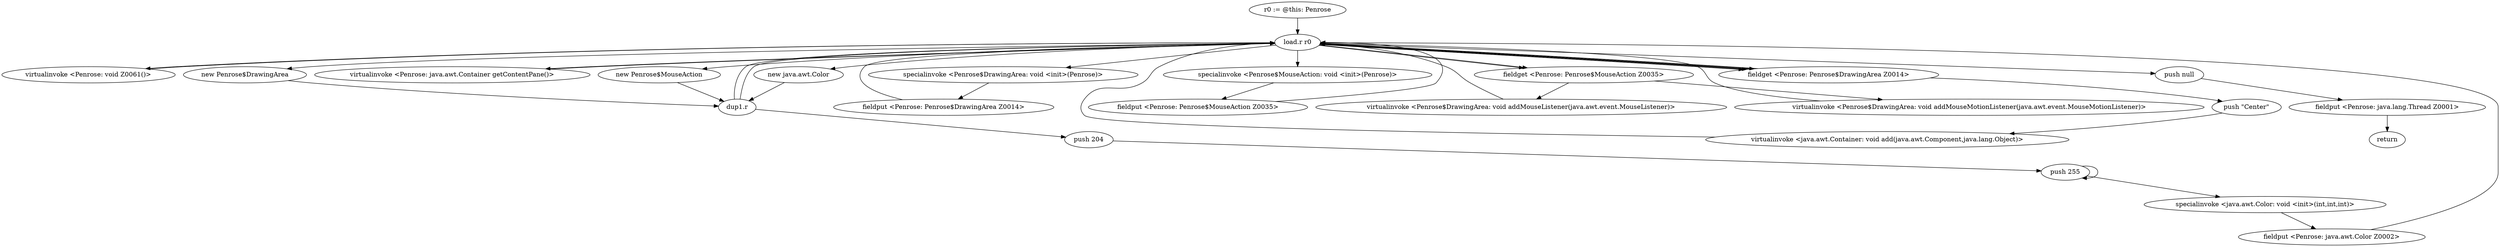 digraph "" {
    "r0 := @this: Penrose"
    "load.r r0"
    "r0 := @this: Penrose"->"load.r r0";
    "virtualinvoke <Penrose: void Z0061()>"
    "load.r r0"->"virtualinvoke <Penrose: void Z0061()>";
    "virtualinvoke <Penrose: void Z0061()>"->"load.r r0";
    "new java.awt.Color"
    "load.r r0"->"new java.awt.Color";
    "dup1.r"
    "new java.awt.Color"->"dup1.r";
    "push 204"
    "dup1.r"->"push 204";
    "push 255"
    "push 204"->"push 255";
    "push 255"->"push 255";
    "specialinvoke <java.awt.Color: void <init>(int,int,int)>"
    "push 255"->"specialinvoke <java.awt.Color: void <init>(int,int,int)>";
    "fieldput <Penrose: java.awt.Color Z0002>"
    "specialinvoke <java.awt.Color: void <init>(int,int,int)>"->"fieldput <Penrose: java.awt.Color Z0002>";
    "fieldput <Penrose: java.awt.Color Z0002>"->"load.r r0";
    "virtualinvoke <Penrose: java.awt.Container getContentPane()>"
    "load.r r0"->"virtualinvoke <Penrose: java.awt.Container getContentPane()>";
    "virtualinvoke <Penrose: java.awt.Container getContentPane()>"->"load.r r0";
    "new Penrose$DrawingArea"
    "load.r r0"->"new Penrose$DrawingArea";
    "new Penrose$DrawingArea"->"dup1.r";
    "dup1.r"->"load.r r0";
    "specialinvoke <Penrose$DrawingArea: void <init>(Penrose)>"
    "load.r r0"->"specialinvoke <Penrose$DrawingArea: void <init>(Penrose)>";
    "fieldput <Penrose: Penrose$DrawingArea Z0014>"
    "specialinvoke <Penrose$DrawingArea: void <init>(Penrose)>"->"fieldput <Penrose: Penrose$DrawingArea Z0014>";
    "fieldput <Penrose: Penrose$DrawingArea Z0014>"->"load.r r0";
    "fieldget <Penrose: Penrose$DrawingArea Z0014>"
    "load.r r0"->"fieldget <Penrose: Penrose$DrawingArea Z0014>";
    "push \"Center\""
    "fieldget <Penrose: Penrose$DrawingArea Z0014>"->"push \"Center\"";
    "virtualinvoke <java.awt.Container: void add(java.awt.Component,java.lang.Object)>"
    "push \"Center\""->"virtualinvoke <java.awt.Container: void add(java.awt.Component,java.lang.Object)>";
    "virtualinvoke <java.awt.Container: void add(java.awt.Component,java.lang.Object)>"->"load.r r0";
    "new Penrose$MouseAction"
    "load.r r0"->"new Penrose$MouseAction";
    "new Penrose$MouseAction"->"dup1.r";
    "dup1.r"->"load.r r0";
    "specialinvoke <Penrose$MouseAction: void <init>(Penrose)>"
    "load.r r0"->"specialinvoke <Penrose$MouseAction: void <init>(Penrose)>";
    "fieldput <Penrose: Penrose$MouseAction Z0035>"
    "specialinvoke <Penrose$MouseAction: void <init>(Penrose)>"->"fieldput <Penrose: Penrose$MouseAction Z0035>";
    "fieldput <Penrose: Penrose$MouseAction Z0035>"->"load.r r0";
    "load.r r0"->"fieldget <Penrose: Penrose$DrawingArea Z0014>";
    "fieldget <Penrose: Penrose$DrawingArea Z0014>"->"load.r r0";
    "fieldget <Penrose: Penrose$MouseAction Z0035>"
    "load.r r0"->"fieldget <Penrose: Penrose$MouseAction Z0035>";
    "virtualinvoke <Penrose$DrawingArea: void addMouseListener(java.awt.event.MouseListener)>"
    "fieldget <Penrose: Penrose$MouseAction Z0035>"->"virtualinvoke <Penrose$DrawingArea: void addMouseListener(java.awt.event.MouseListener)>";
    "virtualinvoke <Penrose$DrawingArea: void addMouseListener(java.awt.event.MouseListener)>"->"load.r r0";
    "load.r r0"->"fieldget <Penrose: Penrose$DrawingArea Z0014>";
    "fieldget <Penrose: Penrose$DrawingArea Z0014>"->"load.r r0";
    "load.r r0"->"fieldget <Penrose: Penrose$MouseAction Z0035>";
    "virtualinvoke <Penrose$DrawingArea: void addMouseMotionListener(java.awt.event.MouseMotionListener)>"
    "fieldget <Penrose: Penrose$MouseAction Z0035>"->"virtualinvoke <Penrose$DrawingArea: void addMouseMotionListener(java.awt.event.MouseMotionListener)>";
    "virtualinvoke <Penrose$DrawingArea: void addMouseMotionListener(java.awt.event.MouseMotionListener)>"->"load.r r0";
    "push null"
    "load.r r0"->"push null";
    "fieldput <Penrose: java.lang.Thread Z0001>"
    "push null"->"fieldput <Penrose: java.lang.Thread Z0001>";
    "return"
    "fieldput <Penrose: java.lang.Thread Z0001>"->"return";
}
